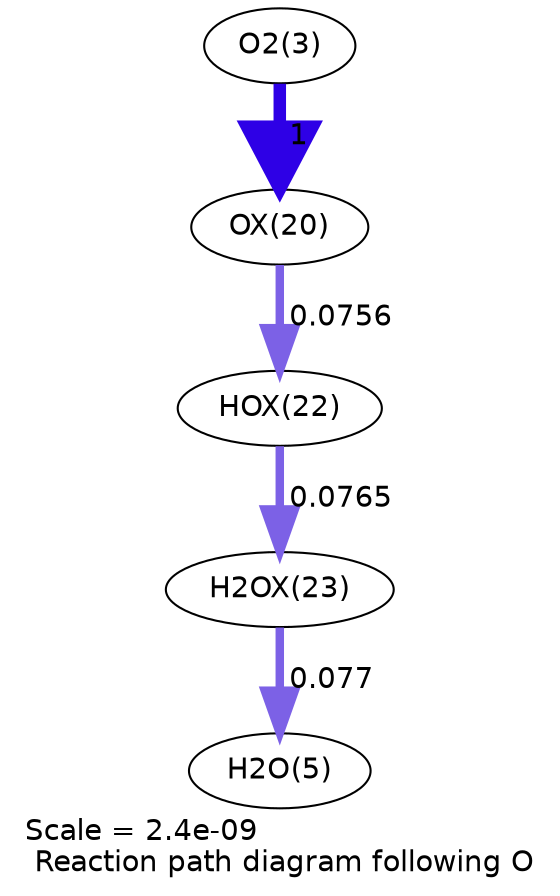 digraph reaction_paths {
center=1;
s5 -> s58[fontname="Helvetica", penwidth=6, arrowsize=3, color="0.7, 1.5, 0.9"
, label=" 1"];
s58 -> s60[fontname="Helvetica", penwidth=4.05, arrowsize=2.03, color="0.7, 0.576, 0.9"
, label=" 0.0756"];
s60 -> s61[fontname="Helvetica", penwidth=4.06, arrowsize=2.03, color="0.7, 0.576, 0.9"
, label=" 0.0765"];
s61 -> s7[fontname="Helvetica", penwidth=4.06, arrowsize=2.03, color="0.7, 0.577, 0.9"
, label=" 0.077"];
s5 [ fontname="Helvetica", label="O2(3)"];
s7 [ fontname="Helvetica", label="H2O(5)"];
s58 [ fontname="Helvetica", label="OX(20)"];
s60 [ fontname="Helvetica", label="HOX(22)"];
s61 [ fontname="Helvetica", label="H2OX(23)"];
 label = "Scale = 2.4e-09\l Reaction path diagram following O";
 fontname = "Helvetica";
}
